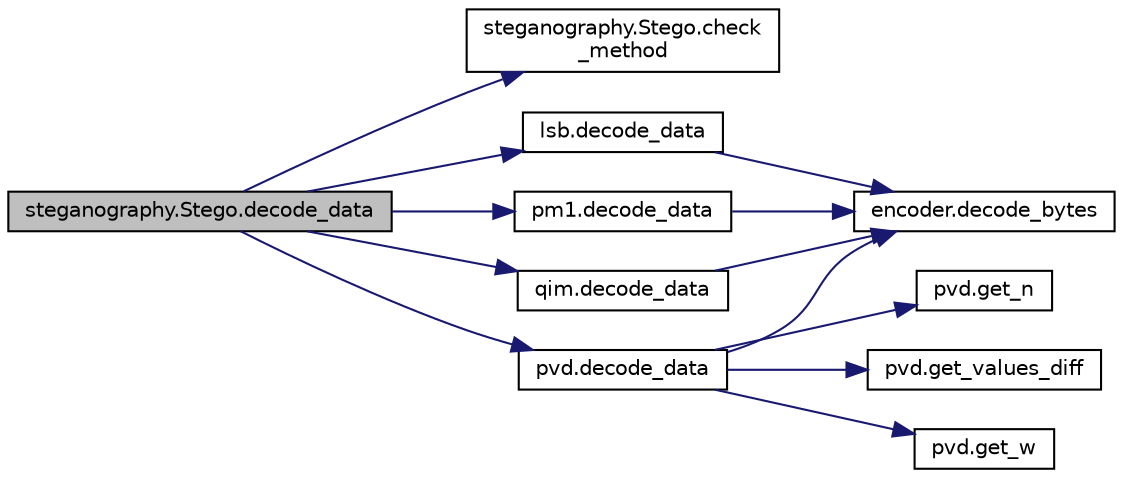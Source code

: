 digraph "steganography.Stego.decode_data"
{
 // INTERACTIVE_SVG=YES
 // LATEX_PDF_SIZE
  edge [fontname="Helvetica",fontsize="10",labelfontname="Helvetica",labelfontsize="10"];
  node [fontname="Helvetica",fontsize="10",shape=record];
  rankdir="LR";
  Node1 [label="steganography.Stego.decode_data",height=0.2,width=0.4,color="black", fillcolor="grey75", style="filled", fontcolor="black",tooltip=" "];
  Node1 -> Node2 [color="midnightblue",fontsize="10",style="solid",fontname="Helvetica"];
  Node2 [label="steganography.Stego.check\l_method",height=0.2,width=0.4,color="black", fillcolor="white", style="filled",URL="$classsteganography_1_1_stego.html#a64c96ba44dbf260056ba60c433662c7e",tooltip=" "];
  Node1 -> Node3 [color="midnightblue",fontsize="10",style="solid",fontname="Helvetica"];
  Node3 [label="lsb.decode_data",height=0.2,width=0.4,color="black", fillcolor="white", style="filled",URL="$namespacelsb.html#ac5d4246f61e6231ea22b12093429af05",tooltip=" "];
  Node3 -> Node4 [color="midnightblue",fontsize="10",style="solid",fontname="Helvetica"];
  Node4 [label="encoder.decode_bytes",height=0.2,width=0.4,color="black", fillcolor="white", style="filled",URL="$namespaceencoder.html#a158a02603b7096ad91bbda85380ff5d9",tooltip=" "];
  Node1 -> Node5 [color="midnightblue",fontsize="10",style="solid",fontname="Helvetica"];
  Node5 [label="pm1.decode_data",height=0.2,width=0.4,color="black", fillcolor="white", style="filled",URL="$namespacepm1.html#acb9c7f602b570894ce79330639d3012f",tooltip=" "];
  Node5 -> Node4 [color="midnightblue",fontsize="10",style="solid",fontname="Helvetica"];
  Node1 -> Node6 [color="midnightblue",fontsize="10",style="solid",fontname="Helvetica"];
  Node6 [label="pvd.decode_data",height=0.2,width=0.4,color="black", fillcolor="white", style="filled",URL="$namespacepvd.html#a5151dec9ec2b66f721b139601cc99546",tooltip=" "];
  Node6 -> Node4 [color="midnightblue",fontsize="10",style="solid",fontname="Helvetica"];
  Node6 -> Node7 [color="midnightblue",fontsize="10",style="solid",fontname="Helvetica"];
  Node7 [label="pvd.get_n",height=0.2,width=0.4,color="black", fillcolor="white", style="filled",URL="$namespacepvd.html#aff9ef4aaedde8d8ca74a91948be27f89",tooltip=" "];
  Node6 -> Node8 [color="midnightblue",fontsize="10",style="solid",fontname="Helvetica"];
  Node8 [label="pvd.get_values_diff",height=0.2,width=0.4,color="black", fillcolor="white", style="filled",URL="$namespacepvd.html#a15deb3360a4f59f4494c9f96e1a9d94f",tooltip=" "];
  Node6 -> Node9 [color="midnightblue",fontsize="10",style="solid",fontname="Helvetica"];
  Node9 [label="pvd.get_w",height=0.2,width=0.4,color="black", fillcolor="white", style="filled",URL="$namespacepvd.html#a096d86a02e92045375babb6bada4ce49",tooltip=" "];
  Node1 -> Node10 [color="midnightblue",fontsize="10",style="solid",fontname="Helvetica"];
  Node10 [label="qim.decode_data",height=0.2,width=0.4,color="black", fillcolor="white", style="filled",URL="$namespaceqim.html#a2d20ef207c4f0a848e678cda63acae79",tooltip=" "];
  Node10 -> Node4 [color="midnightblue",fontsize="10",style="solid",fontname="Helvetica"];
}
